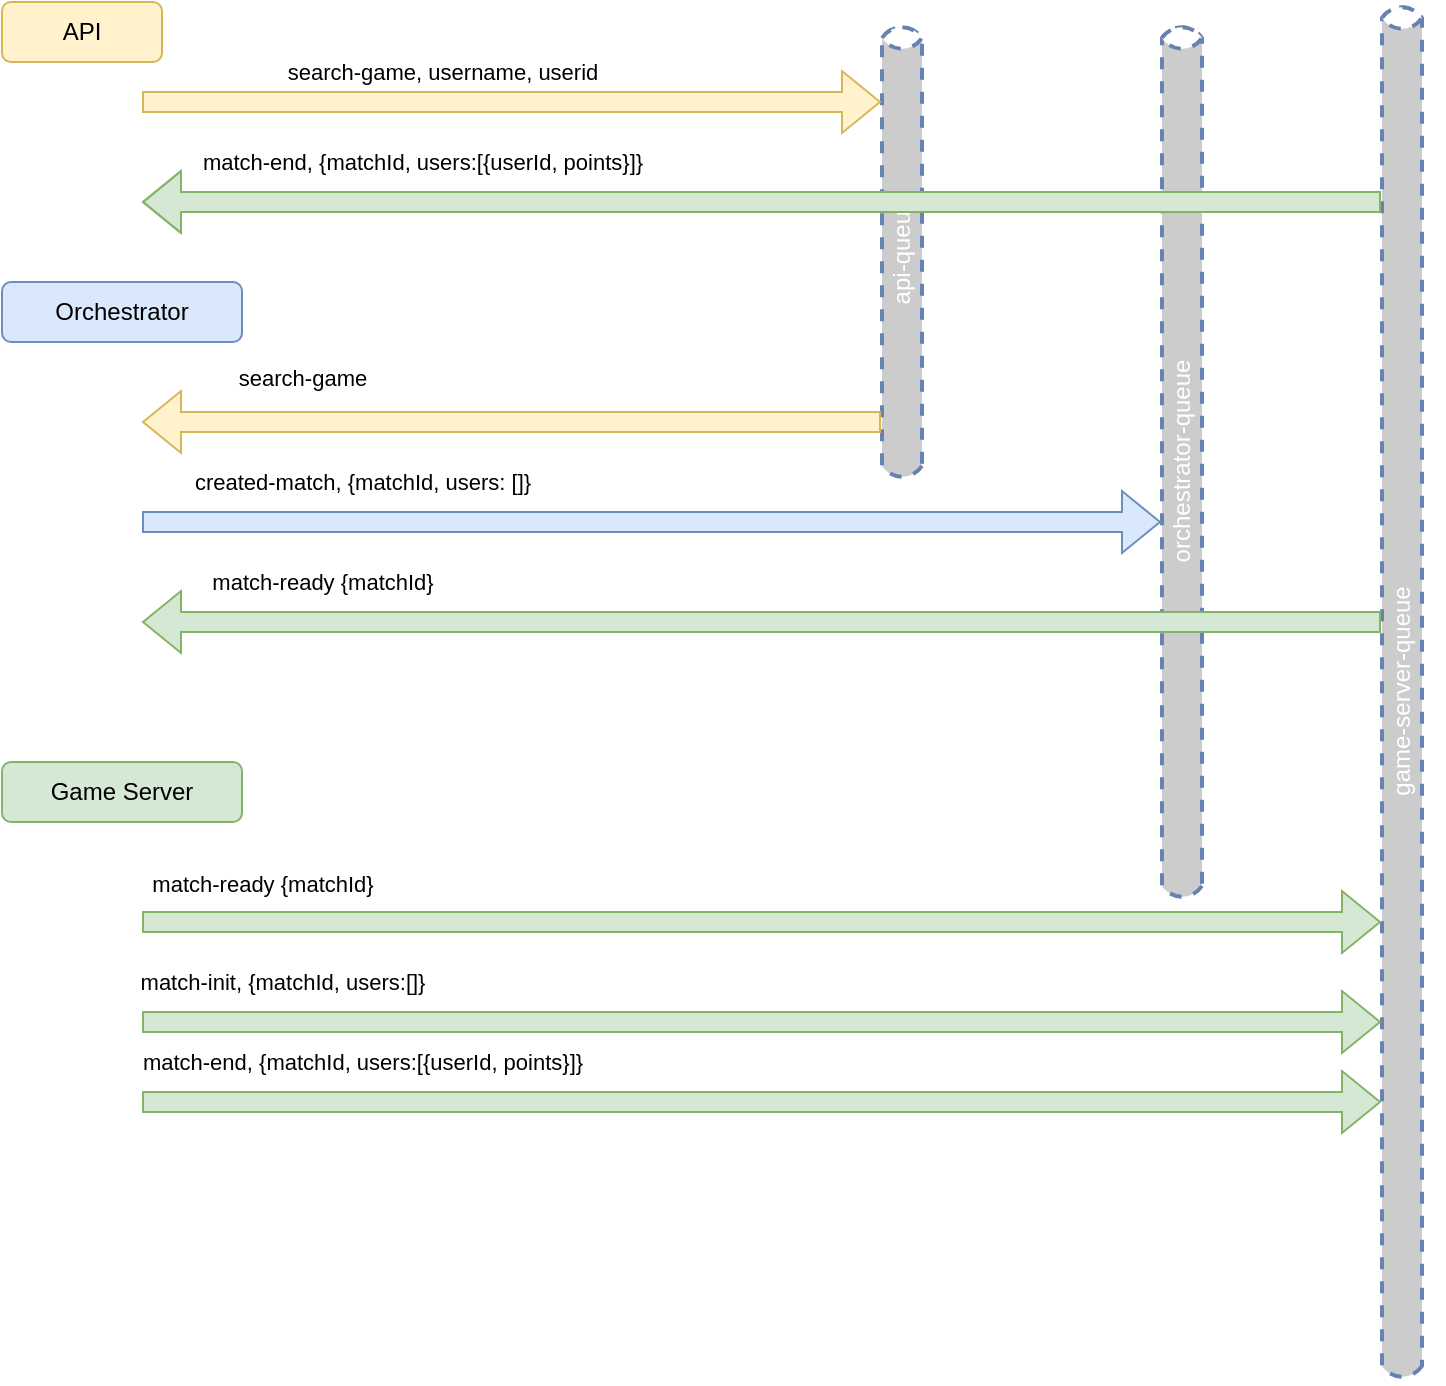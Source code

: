 <mxfile version="15.8.7" type="device" pages="2"><diagram id="0HGhoEx6bqRETvQIDBwV" name="messages"><mxGraphModel dx="918" dy="721" grid="0" gridSize="10" guides="1" tooltips="1" connect="1" arrows="1" fold="1" page="1" pageScale="1" pageWidth="850" pageHeight="1100" math="0" shadow="0"><root><mxCell id="boIvoLMb4T3OKDi5pb-g-0"/><mxCell id="boIvoLMb4T3OKDi5pb-g-1" parent="boIvoLMb4T3OKDi5pb-g-0"/><mxCell id="XfE09WV81cMMAAIaT8lp-0" value="API" style="rounded=1;whiteSpace=wrap;html=1;fillColor=#fff2cc;strokeColor=#d6b656;" vertex="1" parent="boIvoLMb4T3OKDi5pb-g-1"><mxGeometry x="10" y="110" width="80" height="30" as="geometry"/></mxCell><mxCell id="XfE09WV81cMMAAIaT8lp-1" value="Orchestrator" style="rounded=1;whiteSpace=wrap;html=1;fillColor=#dae8fc;strokeColor=#6c8ebf;" vertex="1" parent="boIvoLMb4T3OKDi5pb-g-1"><mxGeometry x="10" y="250" width="120" height="30" as="geometry"/></mxCell><mxCell id="XfE09WV81cMMAAIaT8lp-2" value="Game Server" style="rounded=1;whiteSpace=wrap;html=1;fillColor=#d5e8d4;strokeColor=#82b366;" vertex="1" parent="boIvoLMb4T3OKDi5pb-g-1"><mxGeometry x="10" y="490" width="120" height="30" as="geometry"/></mxCell><mxCell id="vicuhEQBaqQFArLLa1y7-0" value="api-queue" style="html=1;outlineConnect=0;fillColor=#CCCCCC;strokeColor=#6881B3;gradientColor=none;gradientDirection=north;strokeWidth=2;shape=mxgraph.networks.bus;gradientColor=none;gradientDirection=north;fontColor=#ffffff;perimeter=backbonePerimeter;backboneSize=20;dashed=1;rotation=-90;" vertex="1" parent="boIvoLMb4T3OKDi5pb-g-1"><mxGeometry x="345" y="215" width="230" height="40" as="geometry"/></mxCell><mxCell id="-0I5-fq2cj9djpRrpwk1-0" value="orchestrator-queue" style="html=1;outlineConnect=0;fillColor=#CCCCCC;strokeColor=#6881B3;gradientColor=none;gradientDirection=north;strokeWidth=2;shape=mxgraph.networks.bus;gradientColor=none;gradientDirection=north;fontColor=#ffffff;perimeter=backbonePerimeter;backboneSize=20;dashed=1;rotation=-90;" vertex="1" parent="boIvoLMb4T3OKDi5pb-g-1"><mxGeometry x="380" y="320" width="440" height="40" as="geometry"/></mxCell><mxCell id="-0I5-fq2cj9djpRrpwk1-1" value="game-server-queue" style="html=1;outlineConnect=0;fillColor=#CCCCCC;strokeColor=#6881B3;gradientColor=none;gradientDirection=north;strokeWidth=2;shape=mxgraph.networks.bus;gradientColor=none;gradientDirection=north;fontColor=#ffffff;perimeter=backbonePerimeter;backboneSize=20;dashed=1;rotation=-90;" vertex="1" parent="boIvoLMb4T3OKDi5pb-g-1"><mxGeometry x="365" y="435" width="690" height="40" as="geometry"/></mxCell><mxCell id="CsoSgr4NXNlWFbL6OqfQ-0" value="" style="shape=flexArrow;endArrow=classic;html=1;rounded=0;fillColor=#fff2cc;strokeColor=#d6b656;" edge="1" parent="boIvoLMb4T3OKDi5pb-g-1" target="vicuhEQBaqQFArLLa1y7-0"><mxGeometry width="50" height="50" relative="1" as="geometry"><mxPoint x="80" y="160" as="sourcePoint"/><mxPoint x="190" y="160" as="targetPoint"/></mxGeometry></mxCell><mxCell id="CsoSgr4NXNlWFbL6OqfQ-1" value="search-game, username, userid" style="edgeLabel;html=1;align=center;verticalAlign=middle;resizable=0;points=[];" vertex="1" connectable="0" parent="CsoSgr4NXNlWFbL6OqfQ-0"><mxGeometry x="-0.429" y="-1" relative="1" as="geometry"><mxPoint x="44" y="-16" as="offset"/></mxGeometry></mxCell><mxCell id="i0H4i2agJO7MyAnbZQyT-0" value="" style="shape=flexArrow;endArrow=classic;html=1;rounded=0;fillColor=#fff2cc;strokeColor=#d6b656;" edge="1" parent="boIvoLMb4T3OKDi5pb-g-1" source="vicuhEQBaqQFArLLa1y7-0"><mxGeometry width="50" height="50" relative="1" as="geometry"><mxPoint x="226.25" y="310" as="sourcePoint"/><mxPoint x="80" y="320" as="targetPoint"/></mxGeometry></mxCell><mxCell id="i0H4i2agJO7MyAnbZQyT-1" value="search-game" style="edgeLabel;html=1;align=center;verticalAlign=middle;resizable=0;points=[];" vertex="1" connectable="0" parent="i0H4i2agJO7MyAnbZQyT-0"><mxGeometry x="-0.429" y="-1" relative="1" as="geometry"><mxPoint x="-184" y="-21" as="offset"/></mxGeometry></mxCell><mxCell id="-NnXdUaPA3X7R0vNTEyi-0" value="" style="shape=flexArrow;endArrow=classic;html=1;rounded=0;fillColor=#dae8fc;strokeColor=#6c8ebf;" edge="1" parent="boIvoLMb4T3OKDi5pb-g-1" target="-0I5-fq2cj9djpRrpwk1-0"><mxGeometry width="50" height="50" relative="1" as="geometry"><mxPoint x="80" y="370" as="sourcePoint"/><mxPoint x="325" y="350" as="targetPoint"/></mxGeometry></mxCell><mxCell id="-NnXdUaPA3X7R0vNTEyi-1" value="created-match, {matchId, users: []}" style="edgeLabel;html=1;align=center;verticalAlign=middle;resizable=0;points=[];" vertex="1" connectable="0" parent="-NnXdUaPA3X7R0vNTEyi-0"><mxGeometry x="-0.244" y="2" relative="1" as="geometry"><mxPoint x="-83" y="-18" as="offset"/></mxGeometry></mxCell><mxCell id="Kp4Y-gRZBlWO7Fkf3zWH-0" value="" style="shape=flexArrow;endArrow=classic;html=1;rounded=0;fillColor=#d5e8d4;strokeColor=#82b366;" edge="1" parent="boIvoLMb4T3OKDi5pb-g-1" target="-0I5-fq2cj9djpRrpwk1-1"><mxGeometry width="50" height="50" relative="1" as="geometry"><mxPoint x="80" y="570" as="sourcePoint"/><mxPoint x="260" y="510" as="targetPoint"/></mxGeometry></mxCell><mxCell id="Kp4Y-gRZBlWO7Fkf3zWH-1" value="match-ready {matchId}" style="edgeLabel;html=1;align=center;verticalAlign=middle;resizable=0;points=[];" vertex="1" connectable="0" parent="Kp4Y-gRZBlWO7Fkf3zWH-0"><mxGeometry x="-0.49" y="-5" relative="1" as="geometry"><mxPoint x="-98" y="-24" as="offset"/></mxGeometry></mxCell><mxCell id="hsR9OWYyRrnyVIOZoZ_0-0" value="" style="shape=flexArrow;endArrow=classic;html=1;rounded=0;fillColor=#d5e8d4;strokeColor=#82b366;" edge="1" parent="boIvoLMb4T3OKDi5pb-g-1" target="-0I5-fq2cj9djpRrpwk1-1"><mxGeometry width="50" height="50" relative="1" as="geometry"><mxPoint x="80" y="620" as="sourcePoint"/><mxPoint x="670" y="560" as="targetPoint"/></mxGeometry></mxCell><mxCell id="hsR9OWYyRrnyVIOZoZ_0-1" value="match-init, {matchId, users:[]}" style="edgeLabel;html=1;align=center;verticalAlign=middle;resizable=0;points=[];" vertex="1" connectable="0" parent="hsR9OWYyRrnyVIOZoZ_0-0"><mxGeometry x="-0.49" y="-5" relative="1" as="geometry"><mxPoint x="-88" y="-25" as="offset"/></mxGeometry></mxCell><mxCell id="GuM5MZtD84APu_g_fPv3-0" value="" style="shape=flexArrow;endArrow=classic;html=1;rounded=0;fillColor=#d5e8d4;strokeColor=#82b366;" edge="1" parent="boIvoLMb4T3OKDi5pb-g-1" target="-0I5-fq2cj9djpRrpwk1-1"><mxGeometry width="50" height="50" relative="1" as="geometry"><mxPoint x="80" y="660" as="sourcePoint"/><mxPoint x="320" y="620" as="targetPoint"/></mxGeometry></mxCell><mxCell id="GuM5MZtD84APu_g_fPv3-1" value="match-end, {matchId, users:[{userId, points}]}" style="edgeLabel;html=1;align=center;verticalAlign=middle;resizable=0;points=[];" vertex="1" connectable="0" parent="GuM5MZtD84APu_g_fPv3-0"><mxGeometry x="-0.49" y="-5" relative="1" as="geometry"><mxPoint x="-48" y="-25" as="offset"/></mxGeometry></mxCell><mxCell id="Re_YN3Xk2jhl-dpxJdKf-0" value="" style="shape=flexArrow;endArrow=classic;html=1;rounded=0;fillColor=#d5e8d4;strokeColor=#82b366;" edge="1" parent="boIvoLMb4T3OKDi5pb-g-1" source="-0I5-fq2cj9djpRrpwk1-1"><mxGeometry width="50" height="50" relative="1" as="geometry"><mxPoint x="170" y="420" as="sourcePoint"/><mxPoint x="80" y="420" as="targetPoint"/></mxGeometry></mxCell><mxCell id="Re_YN3Xk2jhl-dpxJdKf-1" value="match-ready {matchId}" style="edgeLabel;html=1;align=center;verticalAlign=middle;resizable=0;points=[];" vertex="1" connectable="0" parent="Re_YN3Xk2jhl-dpxJdKf-0"><mxGeometry x="-0.49" y="-5" relative="1" as="geometry"><mxPoint x="-372" y="-15" as="offset"/></mxGeometry></mxCell><mxCell id="Re_YN3Xk2jhl-dpxJdKf-2" value="" style="shape=flexArrow;endArrow=classic;html=1;rounded=0;fillColor=#d5e8d4;strokeColor=#82b366;" edge="1" parent="boIvoLMb4T3OKDi5pb-g-1" source="-0I5-fq2cj9djpRrpwk1-1"><mxGeometry width="50" height="50" relative="1" as="geometry"><mxPoint x="185" y="200" as="sourcePoint"/><mxPoint x="80" y="210" as="targetPoint"/><Array as="points"><mxPoint x="540" y="210"/></Array></mxGeometry></mxCell><mxCell id="Re_YN3Xk2jhl-dpxJdKf-3" value="match-end, {matchId, users:[{userId, points}]}" style="edgeLabel;html=1;align=center;verticalAlign=middle;resizable=0;points=[];" vertex="1" connectable="0" parent="Re_YN3Xk2jhl-dpxJdKf-2"><mxGeometry x="-0.49" y="-5" relative="1" as="geometry"><mxPoint x="-322" y="-15" as="offset"/></mxGeometry></mxCell></root></mxGraphModel></diagram><diagram id="IqBgoLW8fRjunaZ-kW0h" name="Workflow"><mxGraphModel dx="1102" dy="865" grid="1" gridSize="10" guides="1" tooltips="1" connect="1" arrows="1" fold="1" page="1" pageScale="1" pageWidth="850" pageHeight="1100" math="0" shadow="0"><root><mxCell id="0"/><mxCell id="1" parent="0"/><mxCell id="Hko0YlX7tfTPIRInjwSo-8" value="API" style="rounded=1;whiteSpace=wrap;html=1;fillColor=#fff2cc;strokeColor=#d6b656;" parent="1" vertex="1"><mxGeometry x="20" y="10" width="80" height="30" as="geometry"/></mxCell><mxCell id="Hko0YlX7tfTPIRInjwSo-9" value="Orchestrator" style="rounded=1;whiteSpace=wrap;html=1;fillColor=#dae8fc;strokeColor=#6c8ebf;" parent="1" vertex="1"><mxGeometry x="180" y="10" width="130" height="30" as="geometry"/></mxCell><mxCell id="Hko0YlX7tfTPIRInjwSo-10" value="Game" style="rounded=1;whiteSpace=wrap;html=1;fillColor=#d5e8d4;strokeColor=#82b366;" parent="1" vertex="1"><mxGeometry x="400" y="10" width="120" height="30" as="geometry"/></mxCell><mxCell id="Hko0YlX7tfTPIRInjwSo-15" value="Search Game" style="text;html=1;strokeColor=none;fillColor=none;align=center;verticalAlign=middle;whiteSpace=wrap;rounded=0;dashed=1;" parent="1" vertex="1"><mxGeometry x="30" y="60" width="100" height="30" as="geometry"/></mxCell><mxCell id="Hko0YlX7tfTPIRInjwSo-17" value="" style="shape=flexArrow;endArrow=classic;html=1;rounded=0;fillColor=#fff2cc;strokeColor=#d6b656;" parent="1" edge="1"><mxGeometry width="50" height="50" relative="1" as="geometry"><mxPoint x="220" y="140" as="sourcePoint"/><mxPoint x="310" y="140" as="targetPoint"/></mxGeometry></mxCell><mxCell id="Hko0YlX7tfTPIRInjwSo-21" value="Emit: search-game, username, userid" style="edgeLabel;html=1;align=center;verticalAlign=middle;resizable=0;points=[];" parent="Hko0YlX7tfTPIRInjwSo-17" vertex="1" connectable="0"><mxGeometry x="-0.429" y="-1" relative="1" as="geometry"><mxPoint x="44" y="-16" as="offset"/></mxGeometry></mxCell><mxCell id="Hko0YlX7tfTPIRInjwSo-18" value="API" style="rounded=1;whiteSpace=wrap;html=1;fillColor=#fff2cc;strokeColor=#d6b656;" parent="1" vertex="1"><mxGeometry x="100" y="110" width="80" height="30" as="geometry"/></mxCell><mxCell id="Hko0YlX7tfTPIRInjwSo-19" value="" style="endArrow=classic;html=1;rounded=0;" parent="1" edge="1"><mxGeometry width="50" height="50" relative="1" as="geometry"><mxPoint x="30" y="130" as="sourcePoint"/><mxPoint x="90" y="130" as="targetPoint"/></mxGeometry></mxCell><mxCell id="Hko0YlX7tfTPIRInjwSo-20" value="Search" style="edgeLabel;html=1;align=center;verticalAlign=middle;resizable=0;points=[];" parent="Hko0YlX7tfTPIRInjwSo-19" vertex="1" connectable="0"><mxGeometry x="-0.467" y="-4" relative="1" as="geometry"><mxPoint x="4" y="-14" as="offset"/></mxGeometry></mxCell><mxCell id="Hko0YlX7tfTPIRInjwSo-22" value="" style="html=1;outlineConnect=0;fillColor=#CCCCCC;strokeColor=#6881B3;gradientColor=none;gradientDirection=north;strokeWidth=2;shape=mxgraph.networks.bus;gradientColor=none;gradientDirection=north;fontColor=#ffffff;perimeter=backbonePerimeter;backboneSize=20;dashed=1;rotation=-90;" parent="1" vertex="1"><mxGeometry x="175" y="315" width="440" height="40" as="geometry"/></mxCell><mxCell id="Hko0YlX7tfTPIRInjwSo-57" style="edgeStyle=orthogonalEdgeStyle;rounded=0;orthogonalLoop=1;jettySize=auto;html=1;exitX=0.5;exitY=0;exitDx=0;exitDy=0;entryX=1;entryY=0.5;entryDx=0;entryDy=0;" parent="1" source="Hko0YlX7tfTPIRInjwSo-23" target="Hko0YlX7tfTPIRInjwSo-48" edge="1"><mxGeometry relative="1" as="geometry"/></mxCell><mxCell id="Hko0YlX7tfTPIRInjwSo-23" value="Orchestrator" style="rounded=1;whiteSpace=wrap;html=1;fillColor=#dae8fc;strokeColor=#6c8ebf;" parent="1" vertex="1"><mxGeometry x="565" y="150" width="130" height="30" as="geometry"/></mxCell><mxCell id="Hko0YlX7tfTPIRInjwSo-24" value="" style="shape=flexArrow;endArrow=classic;html=1;rounded=0;fillColor=#fff2cc;strokeColor=#d6b656;" parent="1" edge="1"><mxGeometry width="50" height="50" relative="1" as="geometry"><mxPoint x="430" y="210" as="sourcePoint"/><mxPoint x="543.75" y="210" as="targetPoint"/></mxGeometry></mxCell><mxCell id="Hko0YlX7tfTPIRInjwSo-25" value="Consume: search-game" style="edgeLabel;html=1;align=center;verticalAlign=middle;resizable=0;points=[];" parent="Hko0YlX7tfTPIRInjwSo-24" vertex="1" connectable="0"><mxGeometry x="-0.429" y="-1" relative="1" as="geometry"><mxPoint x="8" y="-21" as="offset"/></mxGeometry></mxCell><mxCell id="Hko0YlX7tfTPIRInjwSo-27" value="" style="edgeStyle=orthogonalEdgeStyle;rounded=0;orthogonalLoop=1;jettySize=auto;html=1;" parent="1" target="Hko0YlX7tfTPIRInjwSo-23" edge="1"><mxGeometry relative="1" as="geometry"><mxPoint x="785" y="165.0" as="sourcePoint"/></mxGeometry></mxCell><mxCell id="Hko0YlX7tfTPIRInjwSo-59" style="edgeStyle=orthogonalEdgeStyle;rounded=0;orthogonalLoop=1;jettySize=auto;html=1;exitX=0.5;exitY=1;exitDx=0;exitDy=0;entryX=0.662;entryY=-0.1;entryDx=0;entryDy=0;entryPerimeter=0;" parent="1" source="Hko0YlX7tfTPIRInjwSo-26" target="Hko0YlX7tfTPIRInjwSo-28" edge="1"><mxGeometry relative="1" as="geometry"/></mxCell><mxCell id="Hko0YlX7tfTPIRInjwSo-26" value="users == 6" style="rhombus;whiteSpace=wrap;html=1;fillColor=none;" parent="1" vertex="1"><mxGeometry x="800" y="125" width="80" height="80" as="geometry"/></mxCell><mxCell id="Hko0YlX7tfTPIRInjwSo-60" style="edgeStyle=orthogonalEdgeStyle;rounded=0;orthogonalLoop=1;jettySize=auto;html=1;exitX=0.5;exitY=1;exitDx=0;exitDy=0;dashed=1;endArrow=none;endFill=0;" parent="1" source="Hko0YlX7tfTPIRInjwSo-28" target="Hko0YlX7tfTPIRInjwSo-33" edge="1"><mxGeometry relative="1" as="geometry"/></mxCell><mxCell id="Hko0YlX7tfTPIRInjwSo-28" value="Create Game (container with game)&lt;br&gt;env: USERS = &quot;[{username, userid}]&quot;" style="text;html=1;strokeColor=none;fillColor=none;align=center;verticalAlign=middle;whiteSpace=wrap;rounded=0;" parent="1" vertex="1"><mxGeometry x="670" y="290" width="253.75" height="30" as="geometry"/></mxCell><mxCell id="Hko0YlX7tfTPIRInjwSo-33" value="Game" style="rounded=1;whiteSpace=wrap;html=1;fillColor=#d5e8d4;strokeColor=#82b366;" parent="1" vertex="1"><mxGeometry x="736.88" y="410" width="120" height="30" as="geometry"/></mxCell><mxCell id="Hko0YlX7tfTPIRInjwSo-36" value="" style="shape=flexArrow;endArrow=classic;html=1;rounded=0;fillColor=#dae8fc;strokeColor=#6c8ebf;" parent="1" edge="1"><mxGeometry width="50" height="50" relative="1" as="geometry"><mxPoint x="505" y="310" as="sourcePoint"/><mxPoint x="415" y="310" as="targetPoint"/></mxGeometry></mxCell><mxCell id="Hko0YlX7tfTPIRInjwSo-38" value="Emit: Created-Game, {matchId, users: []}" style="edgeLabel;html=1;align=center;verticalAlign=middle;resizable=0;points=[];" parent="Hko0YlX7tfTPIRInjwSo-36" vertex="1" connectable="0"><mxGeometry x="-0.244" y="2" relative="1" as="geometry"><mxPoint x="69" y="-22" as="offset"/></mxGeometry></mxCell><mxCell id="Hko0YlX7tfTPIRInjwSo-39" value="" style="shape=flexArrow;endArrow=classic;html=1;rounded=0;fillColor=#d5e8d4;strokeColor=#82b366;" parent="1" edge="1"><mxGeometry width="50" height="50" relative="1" as="geometry"><mxPoint x="638.12" y="490" as="sourcePoint"/><mxPoint x="520" y="490" as="targetPoint"/></mxGeometry></mxCell><mxCell id="Hko0YlX7tfTPIRInjwSo-40" value="Emit: game-init, {matchId, users:[]}" style="edgeLabel;html=1;align=center;verticalAlign=middle;resizable=0;points=[];" parent="Hko0YlX7tfTPIRInjwSo-39" vertex="1" connectable="0"><mxGeometry x="-0.49" y="-5" relative="1" as="geometry"><mxPoint x="1" y="-15" as="offset"/></mxGeometry></mxCell><mxCell id="Hko0YlX7tfTPIRInjwSo-41" value="" style="shape=flexArrow;endArrow=classic;html=1;rounded=0;fillColor=#d5e8d4;strokeColor=#82b366;" parent="1" edge="1"><mxGeometry width="50" height="50" relative="1" as="geometry"><mxPoint x="604.06" y="590" as="sourcePoint"/><mxPoint x="485.94" y="590" as="targetPoint"/></mxGeometry></mxCell><mxCell id="Hko0YlX7tfTPIRInjwSo-42" value="Emit: game-end, {matchId, users:[{userId, points}]}" style="edgeLabel;html=1;align=center;verticalAlign=middle;resizable=0;points=[];" parent="Hko0YlX7tfTPIRInjwSo-41" vertex="1" connectable="0"><mxGeometry x="-0.49" y="-5" relative="1" as="geometry"><mxPoint x="39" y="-15" as="offset"/></mxGeometry></mxCell><mxCell id="Hko0YlX7tfTPIRInjwSo-43" value="" style="shape=flexArrow;endArrow=classic;html=1;rounded=0;fillColor=#d5e8d4;strokeColor=#82b366;" parent="1" edge="1"><mxGeometry width="50" height="50" relative="1" as="geometry"><mxPoint x="515" y="250" as="sourcePoint"/><mxPoint x="605" y="250" as="targetPoint"/></mxGeometry></mxCell><mxCell id="Hko0YlX7tfTPIRInjwSo-44" value="Consume: game-error, {matchId, error:&quot;&quot;}" style="edgeLabel;html=1;align=center;verticalAlign=middle;resizable=0;points=[];" parent="Hko0YlX7tfTPIRInjwSo-43" vertex="1" connectable="0"><mxGeometry x="-0.49" y="-5" relative="1" as="geometry"><mxPoint x="5" y="17" as="offset"/></mxGeometry></mxCell><mxCell id="Hko0YlX7tfTPIRInjwSo-58" style="edgeStyle=orthogonalEdgeStyle;rounded=0;orthogonalLoop=1;jettySize=auto;html=1;exitX=0.5;exitY=1;exitDx=0;exitDy=0;entryX=0;entryY=0.5;entryDx=0;entryDy=0;" parent="1" source="Hko0YlX7tfTPIRInjwSo-48" target="Hko0YlX7tfTPIRInjwSo-23" edge="1"><mxGeometry relative="1" as="geometry"><Array as="points"><mxPoint x="545" y="165"/></Array></mxGeometry></mxCell><mxCell id="Hko0YlX7tfTPIRInjwSo-48" value="Re-try" style="text;html=1;strokeColor=none;fillColor=none;align=center;verticalAlign=middle;whiteSpace=wrap;rounded=0;" parent="1" vertex="1"><mxGeometry x="515" y="110" width="60" height="30" as="geometry"/></mxCell><mxCell id="Hko0YlX7tfTPIRInjwSo-53" value="" style="shape=flexArrow;endArrow=classic;html=1;rounded=0;fillColor=#d5e8d4;strokeColor=#82b366;" parent="1" edge="1"><mxGeometry width="50" height="50" relative="1" as="geometry"><mxPoint x="250" y="179.17" as="sourcePoint"/><mxPoint x="150.0" y="179.17" as="targetPoint"/></mxGeometry></mxCell><mxCell id="Hko0YlX7tfTPIRInjwSo-54" value="Consume: game-init, {matchId, users:[]}" style="edgeLabel;html=1;align=center;verticalAlign=middle;resizable=0;points=[];" parent="Hko0YlX7tfTPIRInjwSo-53" vertex="1" connectable="0"><mxGeometry x="-0.49" y="-5" relative="1" as="geometry"><mxPoint x="22" y="25" as="offset"/></mxGeometry></mxCell><mxCell id="Hko0YlX7tfTPIRInjwSo-55" value="" style="shape=flexArrow;endArrow=classic;html=1;rounded=0;fillColor=#d5e8d4;strokeColor=#82b366;" parent="1" edge="1"><mxGeometry width="50" height="50" relative="1" as="geometry"><mxPoint x="240" y="220" as="sourcePoint"/><mxPoint x="140" y="220" as="targetPoint"/></mxGeometry></mxCell><mxCell id="Hko0YlX7tfTPIRInjwSo-56" value="Consume: game-end, {matchId, users:[{userId, points}]}" style="edgeLabel;html=1;align=center;verticalAlign=middle;resizable=0;points=[];" parent="Hko0YlX7tfTPIRInjwSo-55" vertex="1" connectable="0"><mxGeometry x="-0.49" y="-5" relative="1" as="geometry"><mxPoint x="66" y="25" as="offset"/></mxGeometry></mxCell><mxCell id="Hko0YlX7tfTPIRInjwSo-62" value="&lt;h1&gt;game-init&lt;/h1&gt;&lt;p&gt;When all user are connected, we'll send the 'game-init' event&lt;/p&gt;" style="text;html=1;strokeColor=none;fillColor=none;spacing=5;spacingTop=-20;whiteSpace=wrap;overflow=hidden;rounded=0;" parent="1" vertex="1"><mxGeometry x="745" y="460" width="190" height="80" as="geometry"/></mxCell><mxCell id="Hko0YlX7tfTPIRInjwSo-63" value="&lt;h1&gt;game-end&lt;/h1&gt;&lt;p&gt;if some user wins or time is out,&amp;nbsp; we send the game-end with Users &amp;amp; Points, then close all WS connection and send destroy container&lt;/p&gt;" style="text;html=1;strokeColor=none;fillColor=none;spacing=5;spacingTop=-20;whiteSpace=wrap;overflow=hidden;rounded=0;" parent="1" vertex="1"><mxGeometry x="745" y="560" width="190" height="140" as="geometry"/></mxCell><mxCell id="Hko0YlX7tfTPIRInjwSo-64" value="" style="shape=flexArrow;endArrow=classic;html=1;rounded=0;fillColor=#d5e8d4;strokeColor=#82b366;" parent="1" edge="1"><mxGeometry width="50" height="50" relative="1" as="geometry"><mxPoint x="628.12" y="710" as="sourcePoint"/><mxPoint x="510" y="710" as="targetPoint"/></mxGeometry></mxCell><mxCell id="Hko0YlX7tfTPIRInjwSo-65" value="Emit detroy-match, {matchId}" style="edgeLabel;html=1;align=center;verticalAlign=middle;resizable=0;points=[];" parent="Hko0YlX7tfTPIRInjwSo-64" vertex="1" connectable="0"><mxGeometry x="-0.49" y="-5" relative="1" as="geometry"><mxPoint x="2" y="-15" as="offset"/></mxGeometry></mxCell><mxCell id="Hko0YlX7tfTPIRInjwSo-66" value="" style="shape=flexArrow;endArrow=classic;html=1;rounded=0;fillColor=#d5e8d4;strokeColor=#82b366;" parent="1" edge="1"><mxGeometry width="50" height="50" relative="1" as="geometry"><mxPoint x="470.0" y="394.58" as="sourcePoint"/><mxPoint x="591.88" y="394.58" as="targetPoint"/></mxGeometry></mxCell><mxCell id="Hko0YlX7tfTPIRInjwSo-67" value="Consume detroy-match, {matchId}" style="edgeLabel;html=1;align=center;verticalAlign=middle;resizable=0;points=[];" parent="Hko0YlX7tfTPIRInjwSo-66" vertex="1" connectable="0"><mxGeometry x="-0.49" y="-5" relative="1" as="geometry"><mxPoint x="-9" y="-30" as="offset"/></mxGeometry></mxCell><mxCell id="Hko0YlX7tfTPIRInjwSo-68" value="&lt;h1&gt;game-destroy&lt;/h1&gt;&lt;p&gt;Orchestrator will consume this event.&lt;br&gt;As we can leave a number of containers depends of the quantity of user connected, we can destroy container or re-user for other match&lt;/p&gt;" style="text;html=1;strokeColor=none;fillColor=none;spacing=5;spacingTop=-20;whiteSpace=wrap;overflow=hidden;rounded=0;" parent="1" vertex="1"><mxGeometry x="300" y="660" width="190" height="160" as="geometry"/></mxCell><mxCell id="Hko0YlX7tfTPIRInjwSo-69" value="&lt;h1&gt;search-game&lt;/h1&gt;&lt;p&gt;user is trying to play a game.&lt;br&gt;So we'll send this message to the orchestrator.&lt;br&gt;if for some reason&amp;nbsp;&lt;/p&gt;" style="text;html=1;strokeColor=none;fillColor=none;spacing=5;spacingTop=-20;whiteSpace=wrap;overflow=hidden;rounded=0;" parent="1" vertex="1"><mxGeometry x="20" y="315" width="190" height="160" as="geometry"/></mxCell><mxCell id="Hko0YlX7tfTPIRInjwSo-71" value="" style="shape=flexArrow;endArrow=classic;html=1;rounded=0;fillColor=#d5e8d4;strokeColor=#82b366;" parent="1" edge="1"><mxGeometry width="50" height="50" relative="1" as="geometry"><mxPoint x="220" y="270.0" as="sourcePoint"/><mxPoint x="140" y="270" as="targetPoint"/></mxGeometry></mxCell><mxCell id="Hko0YlX7tfTPIRInjwSo-72" value="Consume: game-error, {matchId, error:&quot;&quot;}" style="edgeLabel;html=1;align=center;verticalAlign=middle;resizable=0;points=[];" parent="Hko0YlX7tfTPIRInjwSo-71" vertex="1" connectable="0"><mxGeometry x="-0.49" y="-5" relative="1" as="geometry"><mxPoint x="70" y="25" as="offset"/></mxGeometry></mxCell></root></mxGraphModel></diagram></mxfile>